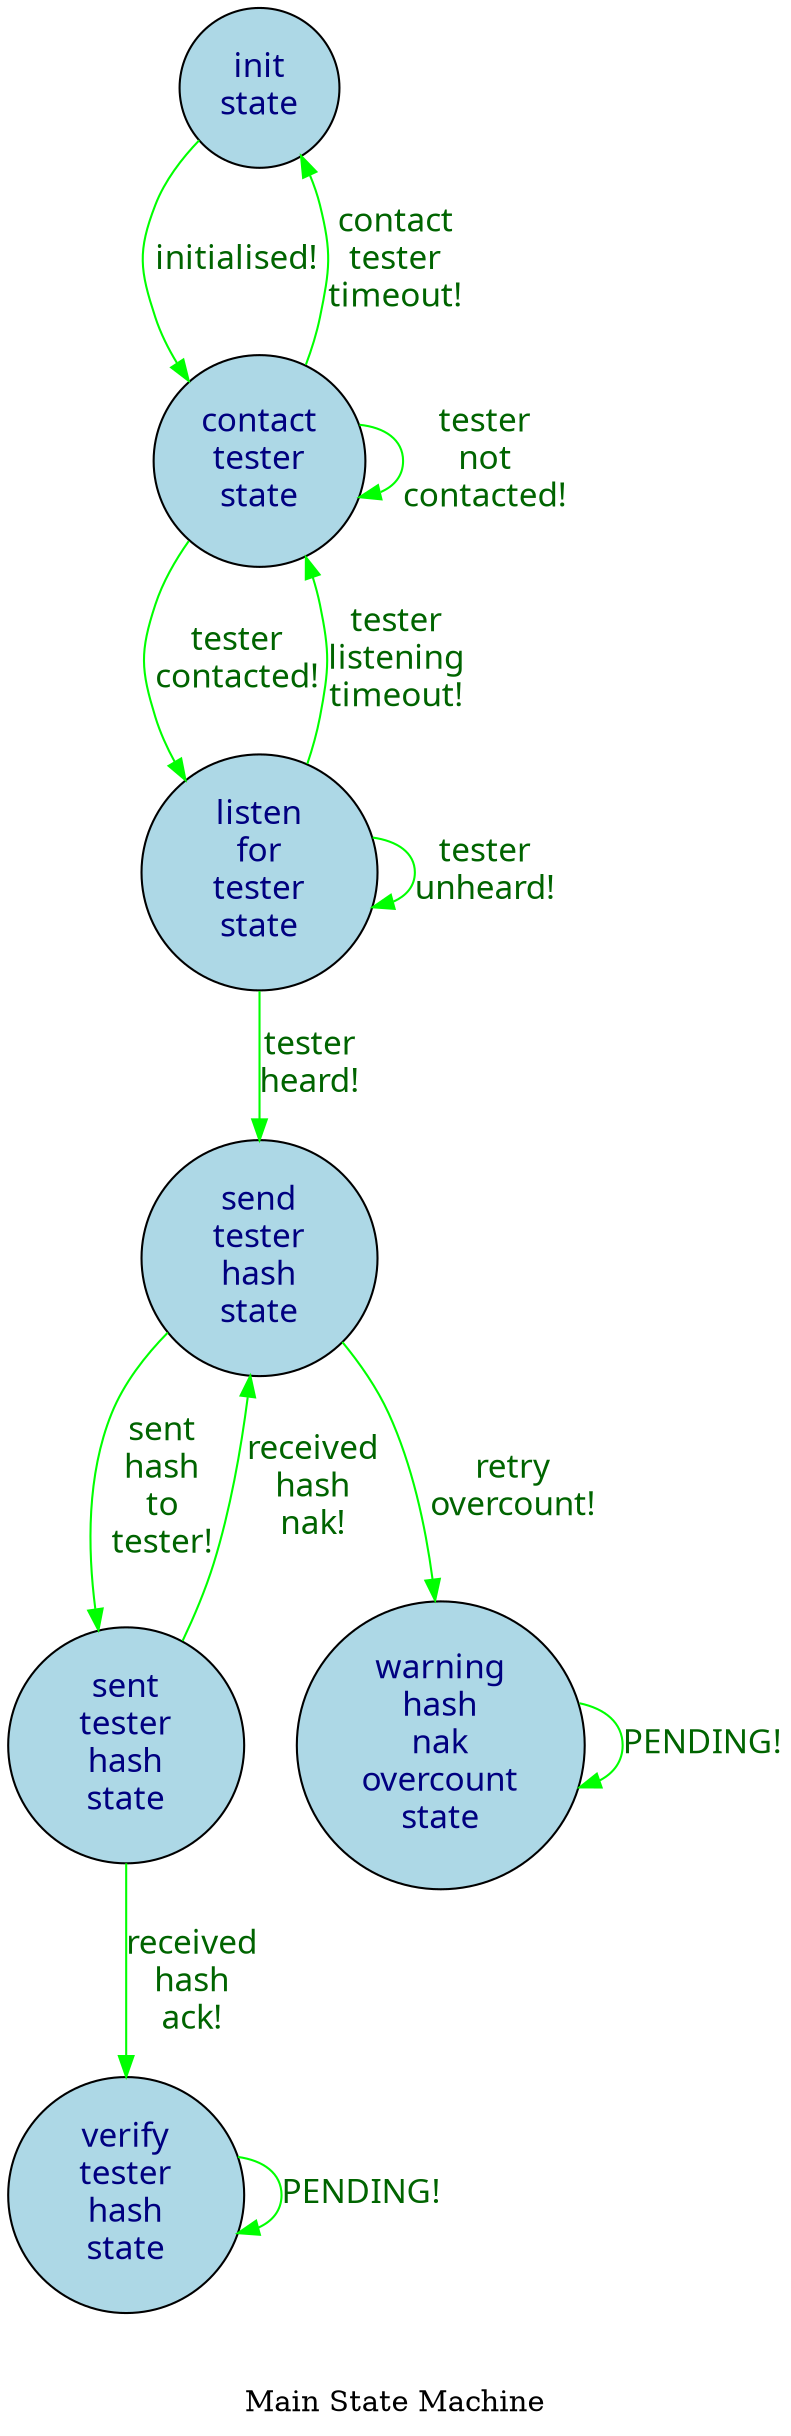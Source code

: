digraph draw_state_machine {
  graph [bgcolor = white, label = "\n\nMain State Machine", rankdir = "UD"];
  edge [color = green, fontcolor = darkgreen, fontname = "verdana", fontsize = "16", url = "http://google.com"];
  node [color = black, fillcolor = lightblue, fontcolor = navyblue, fontname = "verdana", fontsize = "16", shape = circle, style = filled, url = "http://google.com"];
  init_state [label = "init\nstate"];
  init_state -> contact_tester_state [label = "initialised!"];
  contact_tester_state [label = "contact\ntester\nstate"];
  contact_tester_state -> contact_tester_state [label = "tester\nnot\ncontacted!"];
  contact_tester_state [label = "contact\ntester\nstate"];
  contact_tester_state -> listen_for_tester_state [label = "tester\ncontacted!"];
  contact_tester_state [label = "contact\ntester\nstate"];
  contact_tester_state -> init_state [label = "contact\ntester\ntimeout!"];
  listen_for_tester_state [label = "listen\nfor\ntester\nstate"];
  listen_for_tester_state -> listen_for_tester_state [label = "tester\nunheard!"];
  listen_for_tester_state [label = "listen\nfor\ntester\nstate"];
  listen_for_tester_state -> send_tester_hash_state [label = "tester\nheard!"];
  listen_for_tester_state [label = "listen\nfor\ntester\nstate"];
  listen_for_tester_state -> contact_tester_state [label = "tester\nlistening\ntimeout!"];
  send_tester_hash_state [label = "send\ntester\nhash\nstate"];
  send_tester_hash_state -> sent_tester_hash_state [label = "sent\nhash\nto\ntester!"];
  send_tester_hash_state [label = "send\ntester\nhash\nstate"];
  send_tester_hash_state -> warning_hash_nak_overcount_state [label = "retry\novercount!"];
  sent_tester_hash_state [label = "sent\ntester\nhash\nstate"];
  sent_tester_hash_state -> verify_tester_hash_state [label = "received\nhash\nack!"];
  sent_tester_hash_state [label = "sent\ntester\nhash\nstate"];
  sent_tester_hash_state -> send_tester_hash_state [label = "received\nhash\nnak!"];
  warning_hash_nak_overcount_state [label = "warning\nhash\nnak\novercount\nstate"];
  warning_hash_nak_overcount_state -> warning_hash_nak_overcount_state [label = "PENDING!"];
  verify_tester_hash_state [label = "verify\ntester\nhash\nstate"];
  verify_tester_hash_state -> verify_tester_hash_state [label = "PENDING!"];
}
